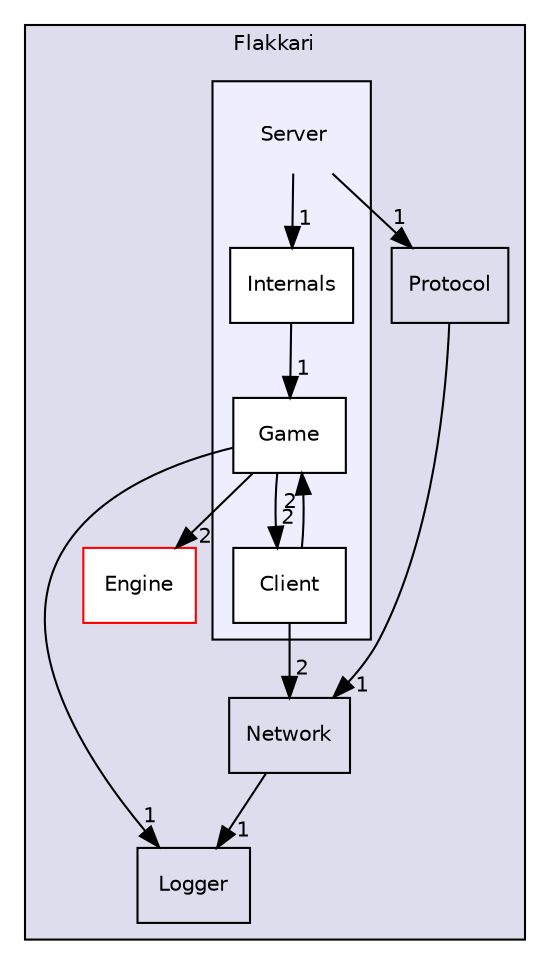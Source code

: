digraph "Flakkari/Server" {
  compound=true
  node [ fontsize="10", fontname="Helvetica"];
  edge [ labelfontsize="10", labelfontname="Helvetica"];
  subgraph clusterdir_7252f805497af2c98d8ae536646df97b {
    graph [ bgcolor="#ddddee", pencolor="black", label="Flakkari" fontname="Helvetica", fontsize="10", URL="dir_7252f805497af2c98d8ae536646df97b.html"]
  dir_45889462d704ec0e5c2ce024817bc167 [shape=box label="Logger" URL="dir_45889462d704ec0e5c2ce024817bc167.html"];
  dir_a8832efbf453ed375786272748b42b6e [shape=box label="Engine" fillcolor="white" style="filled" color="red" URL="dir_a8832efbf453ed375786272748b42b6e.html"];
  dir_c5bb1fc07982e0126fd8087c13a737b0 [shape=box label="Protocol" URL="dir_c5bb1fc07982e0126fd8087c13a737b0.html"];
  dir_dc3bc5b104a4f9709e6dd6d8ef9cb2d5 [shape=box label="Network" URL="dir_dc3bc5b104a4f9709e6dd6d8ef9cb2d5.html"];
  subgraph clusterdir_b45b4f7f86949fcdbe13543d457ee769 {
    graph [ bgcolor="#eeeeff", pencolor="black", label="" URL="dir_b45b4f7f86949fcdbe13543d457ee769.html"];
    dir_b45b4f7f86949fcdbe13543d457ee769 [shape=plaintext label="Server"];
  dir_7e06220f9d8ad8af8703f9c9be194f68 [shape=box label="Client" fillcolor="white" style="filled" URL="dir_7e06220f9d8ad8af8703f9c9be194f68.html"];
  dir_96390089ad122cc0e79a3d516a8e4be8 [shape=box label="Game" fillcolor="white" style="filled" URL="dir_96390089ad122cc0e79a3d516a8e4be8.html"];
  dir_74e769d2151983ba157e4b397e94e5a6 [shape=box label="Internals" fillcolor="white" style="filled" URL="dir_74e769d2151983ba157e4b397e94e5a6.html"];
  }
  }
  dir_dc3bc5b104a4f9709e6dd6d8ef9cb2d5->dir_45889462d704ec0e5c2ce024817bc167 [headlabel="1", labeldistance=1.5 headhref="dir_000010_000009.html"];
  dir_c5bb1fc07982e0126fd8087c13a737b0->dir_dc3bc5b104a4f9709e6dd6d8ef9cb2d5 [headlabel="1", labeldistance=1.5 headhref="dir_000011_000010.html"];
  dir_7e06220f9d8ad8af8703f9c9be194f68->dir_96390089ad122cc0e79a3d516a8e4be8 [headlabel="2", labeldistance=1.5 headhref="dir_000013_000014.html"];
  dir_7e06220f9d8ad8af8703f9c9be194f68->dir_dc3bc5b104a4f9709e6dd6d8ef9cb2d5 [headlabel="2", labeldistance=1.5 headhref="dir_000013_000010.html"];
  dir_96390089ad122cc0e79a3d516a8e4be8->dir_45889462d704ec0e5c2ce024817bc167 [headlabel="1", labeldistance=1.5 headhref="dir_000014_000009.html"];
  dir_96390089ad122cc0e79a3d516a8e4be8->dir_7e06220f9d8ad8af8703f9c9be194f68 [headlabel="2", labeldistance=1.5 headhref="dir_000014_000013.html"];
  dir_96390089ad122cc0e79a3d516a8e4be8->dir_a8832efbf453ed375786272748b42b6e [headlabel="2", labeldistance=1.5 headhref="dir_000014_000002.html"];
  dir_74e769d2151983ba157e4b397e94e5a6->dir_96390089ad122cc0e79a3d516a8e4be8 [headlabel="1", labeldistance=1.5 headhref="dir_000015_000014.html"];
  dir_b45b4f7f86949fcdbe13543d457ee769->dir_74e769d2151983ba157e4b397e94e5a6 [headlabel="1", labeldistance=1.5 headhref="dir_000012_000015.html"];
  dir_b45b4f7f86949fcdbe13543d457ee769->dir_c5bb1fc07982e0126fd8087c13a737b0 [headlabel="1", labeldistance=1.5 headhref="dir_000012_000011.html"];
}
